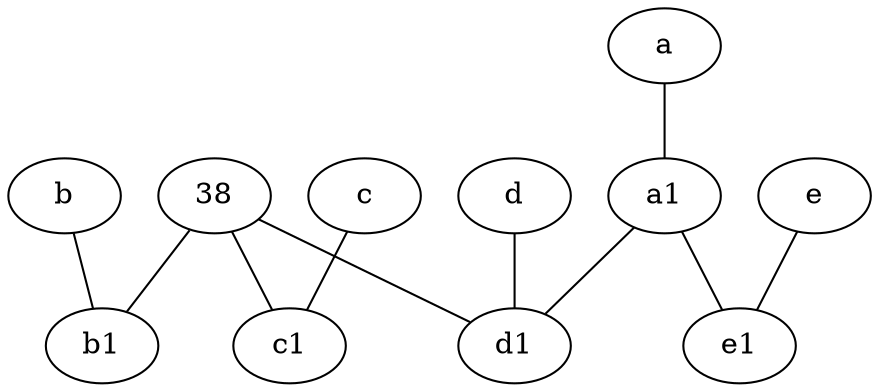 graph {
	node [labelfontsize=50]
	c1 [labelfontsize=50 pos="4.5,3!"]
	38 [labelfontsize=50]
	d1 [labelfontsize=50 pos="3,5!"]
	b1 [labelfontsize=50 pos="9,4!"]
	a [labelfontsize=50 pos="8,2!"]
	e1 [labelfontsize=50 pos="7,7!"]
	a1 [labelfontsize=50 pos="8,3!"]
	d -- d1
	38 -- c1
	b -- b1
	c -- c1
	38 -- b1
	a1 -- e1
	e -- e1
	a1 -- d1
	38 -- d1
	a -- a1
}
